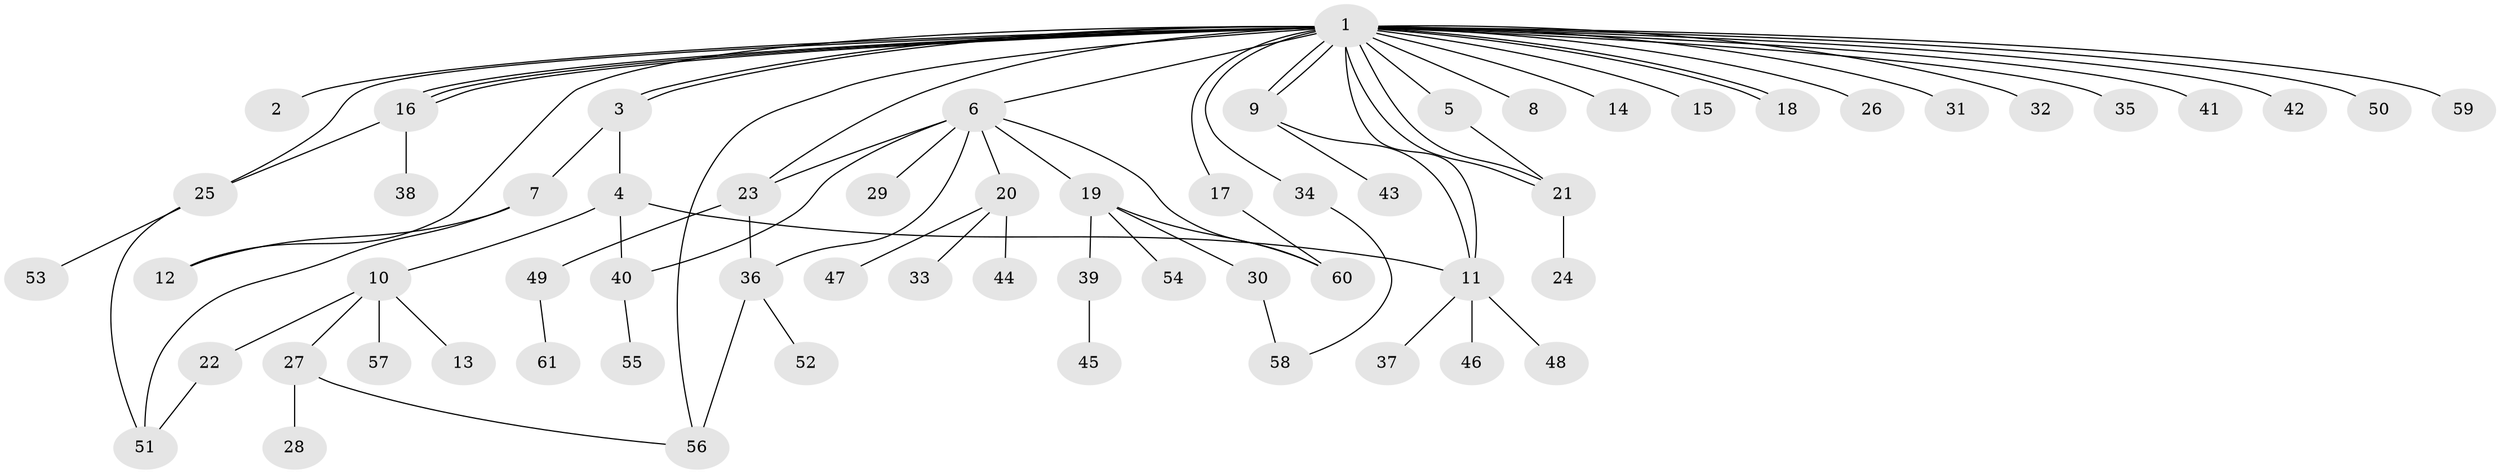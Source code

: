 // coarse degree distribution, {1: 0.8666666666666667, 3: 0.03333333333333333, 4: 0.03333333333333333, 19: 0.03333333333333333, 6: 0.03333333333333333}
// Generated by graph-tools (version 1.1) at 2025/50/03/04/25 21:50:51]
// undirected, 61 vertices, 81 edges
graph export_dot {
graph [start="1"]
  node [color=gray90,style=filled];
  1;
  2;
  3;
  4;
  5;
  6;
  7;
  8;
  9;
  10;
  11;
  12;
  13;
  14;
  15;
  16;
  17;
  18;
  19;
  20;
  21;
  22;
  23;
  24;
  25;
  26;
  27;
  28;
  29;
  30;
  31;
  32;
  33;
  34;
  35;
  36;
  37;
  38;
  39;
  40;
  41;
  42;
  43;
  44;
  45;
  46;
  47;
  48;
  49;
  50;
  51;
  52;
  53;
  54;
  55;
  56;
  57;
  58;
  59;
  60;
  61;
  1 -- 2;
  1 -- 3;
  1 -- 3;
  1 -- 5;
  1 -- 6;
  1 -- 8;
  1 -- 9;
  1 -- 9;
  1 -- 11;
  1 -- 12;
  1 -- 14;
  1 -- 15;
  1 -- 16;
  1 -- 16;
  1 -- 16;
  1 -- 17;
  1 -- 18;
  1 -- 18;
  1 -- 21;
  1 -- 21;
  1 -- 23;
  1 -- 25;
  1 -- 26;
  1 -- 31;
  1 -- 32;
  1 -- 34;
  1 -- 35;
  1 -- 41;
  1 -- 42;
  1 -- 50;
  1 -- 56;
  1 -- 59;
  3 -- 4;
  3 -- 7;
  4 -- 10;
  4 -- 11;
  4 -- 40;
  5 -- 21;
  6 -- 19;
  6 -- 20;
  6 -- 23;
  6 -- 29;
  6 -- 36;
  6 -- 40;
  6 -- 60;
  7 -- 12;
  7 -- 51;
  9 -- 11;
  9 -- 43;
  10 -- 13;
  10 -- 22;
  10 -- 27;
  10 -- 57;
  11 -- 37;
  11 -- 46;
  11 -- 48;
  16 -- 25;
  16 -- 38;
  17 -- 60;
  19 -- 30;
  19 -- 39;
  19 -- 54;
  19 -- 60;
  20 -- 33;
  20 -- 44;
  20 -- 47;
  21 -- 24;
  22 -- 51;
  23 -- 36;
  23 -- 49;
  25 -- 51;
  25 -- 53;
  27 -- 28;
  27 -- 56;
  30 -- 58;
  34 -- 58;
  36 -- 52;
  36 -- 56;
  39 -- 45;
  40 -- 55;
  49 -- 61;
}
